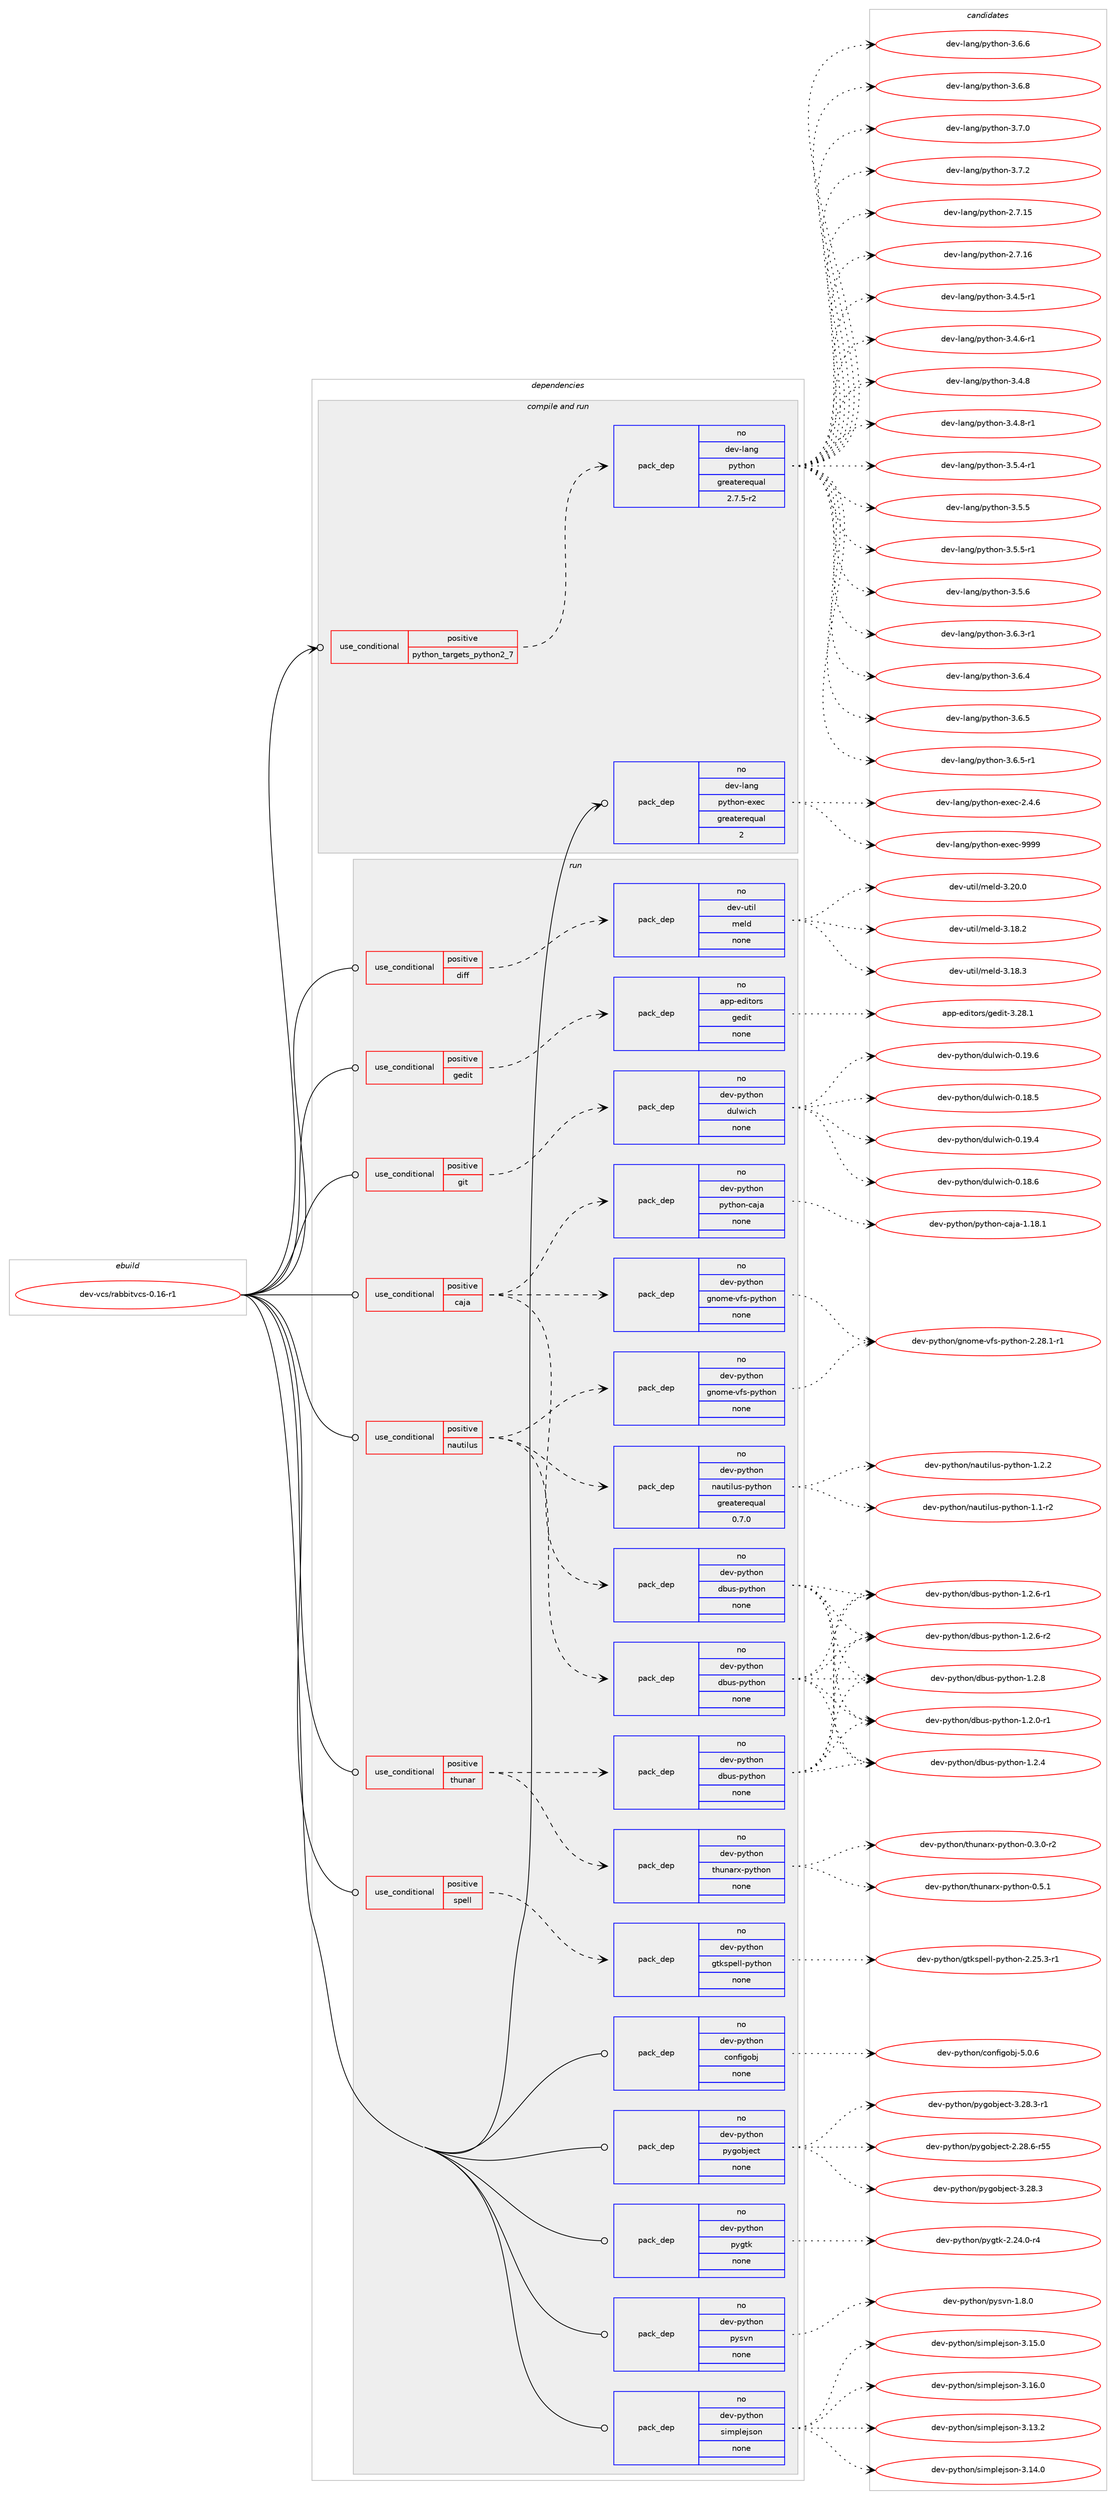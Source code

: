 digraph prolog {

# *************
# Graph options
# *************

newrank=true;
concentrate=true;
compound=true;
graph [rankdir=LR,fontname=Helvetica,fontsize=10,ranksep=1.5];#, ranksep=2.5, nodesep=0.2];
edge  [arrowhead=vee];
node  [fontname=Helvetica,fontsize=10];

# **********
# The ebuild
# **********

subgraph cluster_leftcol {
color=gray;
rank=same;
label=<<i>ebuild</i>>;
id [label="dev-vcs/rabbitvcs-0.16-r1", color=red, width=4, href="../dev-vcs/rabbitvcs-0.16-r1.svg"];
}

# ****************
# The dependencies
# ****************

subgraph cluster_midcol {
color=gray;
label=<<i>dependencies</i>>;
subgraph cluster_compile {
fillcolor="#eeeeee";
style=filled;
label=<<i>compile</i>>;
}
subgraph cluster_compileandrun {
fillcolor="#eeeeee";
style=filled;
label=<<i>compile and run</i>>;
subgraph cond425772 {
dependency1552312 [label=<<TABLE BORDER="0" CELLBORDER="1" CELLSPACING="0" CELLPADDING="4"><TR><TD ROWSPAN="3" CELLPADDING="10">use_conditional</TD></TR><TR><TD>positive</TD></TR><TR><TD>python_targets_python2_7</TD></TR></TABLE>>, shape=none, color=red];
subgraph pack1102783 {
dependency1552313 [label=<<TABLE BORDER="0" CELLBORDER="1" CELLSPACING="0" CELLPADDING="4" WIDTH="220"><TR><TD ROWSPAN="6" CELLPADDING="30">pack_dep</TD></TR><TR><TD WIDTH="110">no</TD></TR><TR><TD>dev-lang</TD></TR><TR><TD>python</TD></TR><TR><TD>greaterequal</TD></TR><TR><TD>2.7.5-r2</TD></TR></TABLE>>, shape=none, color=blue];
}
dependency1552312:e -> dependency1552313:w [weight=20,style="dashed",arrowhead="vee"];
}
id:e -> dependency1552312:w [weight=20,style="solid",arrowhead="odotvee"];
subgraph pack1102784 {
dependency1552314 [label=<<TABLE BORDER="0" CELLBORDER="1" CELLSPACING="0" CELLPADDING="4" WIDTH="220"><TR><TD ROWSPAN="6" CELLPADDING="30">pack_dep</TD></TR><TR><TD WIDTH="110">no</TD></TR><TR><TD>dev-lang</TD></TR><TR><TD>python-exec</TD></TR><TR><TD>greaterequal</TD></TR><TR><TD>2</TD></TR></TABLE>>, shape=none, color=blue];
}
id:e -> dependency1552314:w [weight=20,style="solid",arrowhead="odotvee"];
}
subgraph cluster_run {
fillcolor="#eeeeee";
style=filled;
label=<<i>run</i>>;
subgraph cond425773 {
dependency1552315 [label=<<TABLE BORDER="0" CELLBORDER="1" CELLSPACING="0" CELLPADDING="4"><TR><TD ROWSPAN="3" CELLPADDING="10">use_conditional</TD></TR><TR><TD>positive</TD></TR><TR><TD>caja</TD></TR></TABLE>>, shape=none, color=red];
subgraph pack1102785 {
dependency1552316 [label=<<TABLE BORDER="0" CELLBORDER="1" CELLSPACING="0" CELLPADDING="4" WIDTH="220"><TR><TD ROWSPAN="6" CELLPADDING="30">pack_dep</TD></TR><TR><TD WIDTH="110">no</TD></TR><TR><TD>dev-python</TD></TR><TR><TD>python-caja</TD></TR><TR><TD>none</TD></TR><TR><TD></TD></TR></TABLE>>, shape=none, color=blue];
}
dependency1552315:e -> dependency1552316:w [weight=20,style="dashed",arrowhead="vee"];
subgraph pack1102786 {
dependency1552317 [label=<<TABLE BORDER="0" CELLBORDER="1" CELLSPACING="0" CELLPADDING="4" WIDTH="220"><TR><TD ROWSPAN="6" CELLPADDING="30">pack_dep</TD></TR><TR><TD WIDTH="110">no</TD></TR><TR><TD>dev-python</TD></TR><TR><TD>dbus-python</TD></TR><TR><TD>none</TD></TR><TR><TD></TD></TR></TABLE>>, shape=none, color=blue];
}
dependency1552315:e -> dependency1552317:w [weight=20,style="dashed",arrowhead="vee"];
subgraph pack1102787 {
dependency1552318 [label=<<TABLE BORDER="0" CELLBORDER="1" CELLSPACING="0" CELLPADDING="4" WIDTH="220"><TR><TD ROWSPAN="6" CELLPADDING="30">pack_dep</TD></TR><TR><TD WIDTH="110">no</TD></TR><TR><TD>dev-python</TD></TR><TR><TD>gnome-vfs-python</TD></TR><TR><TD>none</TD></TR><TR><TD></TD></TR></TABLE>>, shape=none, color=blue];
}
dependency1552315:e -> dependency1552318:w [weight=20,style="dashed",arrowhead="vee"];
}
id:e -> dependency1552315:w [weight=20,style="solid",arrowhead="odot"];
subgraph cond425774 {
dependency1552319 [label=<<TABLE BORDER="0" CELLBORDER="1" CELLSPACING="0" CELLPADDING="4"><TR><TD ROWSPAN="3" CELLPADDING="10">use_conditional</TD></TR><TR><TD>positive</TD></TR><TR><TD>diff</TD></TR></TABLE>>, shape=none, color=red];
subgraph pack1102788 {
dependency1552320 [label=<<TABLE BORDER="0" CELLBORDER="1" CELLSPACING="0" CELLPADDING="4" WIDTH="220"><TR><TD ROWSPAN="6" CELLPADDING="30">pack_dep</TD></TR><TR><TD WIDTH="110">no</TD></TR><TR><TD>dev-util</TD></TR><TR><TD>meld</TD></TR><TR><TD>none</TD></TR><TR><TD></TD></TR></TABLE>>, shape=none, color=blue];
}
dependency1552319:e -> dependency1552320:w [weight=20,style="dashed",arrowhead="vee"];
}
id:e -> dependency1552319:w [weight=20,style="solid",arrowhead="odot"];
subgraph cond425775 {
dependency1552321 [label=<<TABLE BORDER="0" CELLBORDER="1" CELLSPACING="0" CELLPADDING="4"><TR><TD ROWSPAN="3" CELLPADDING="10">use_conditional</TD></TR><TR><TD>positive</TD></TR><TR><TD>gedit</TD></TR></TABLE>>, shape=none, color=red];
subgraph pack1102789 {
dependency1552322 [label=<<TABLE BORDER="0" CELLBORDER="1" CELLSPACING="0" CELLPADDING="4" WIDTH="220"><TR><TD ROWSPAN="6" CELLPADDING="30">pack_dep</TD></TR><TR><TD WIDTH="110">no</TD></TR><TR><TD>app-editors</TD></TR><TR><TD>gedit</TD></TR><TR><TD>none</TD></TR><TR><TD></TD></TR></TABLE>>, shape=none, color=blue];
}
dependency1552321:e -> dependency1552322:w [weight=20,style="dashed",arrowhead="vee"];
}
id:e -> dependency1552321:w [weight=20,style="solid",arrowhead="odot"];
subgraph cond425776 {
dependency1552323 [label=<<TABLE BORDER="0" CELLBORDER="1" CELLSPACING="0" CELLPADDING="4"><TR><TD ROWSPAN="3" CELLPADDING="10">use_conditional</TD></TR><TR><TD>positive</TD></TR><TR><TD>git</TD></TR></TABLE>>, shape=none, color=red];
subgraph pack1102790 {
dependency1552324 [label=<<TABLE BORDER="0" CELLBORDER="1" CELLSPACING="0" CELLPADDING="4" WIDTH="220"><TR><TD ROWSPAN="6" CELLPADDING="30">pack_dep</TD></TR><TR><TD WIDTH="110">no</TD></TR><TR><TD>dev-python</TD></TR><TR><TD>dulwich</TD></TR><TR><TD>none</TD></TR><TR><TD></TD></TR></TABLE>>, shape=none, color=blue];
}
dependency1552323:e -> dependency1552324:w [weight=20,style="dashed",arrowhead="vee"];
}
id:e -> dependency1552323:w [weight=20,style="solid",arrowhead="odot"];
subgraph cond425777 {
dependency1552325 [label=<<TABLE BORDER="0" CELLBORDER="1" CELLSPACING="0" CELLPADDING="4"><TR><TD ROWSPAN="3" CELLPADDING="10">use_conditional</TD></TR><TR><TD>positive</TD></TR><TR><TD>nautilus</TD></TR></TABLE>>, shape=none, color=red];
subgraph pack1102791 {
dependency1552326 [label=<<TABLE BORDER="0" CELLBORDER="1" CELLSPACING="0" CELLPADDING="4" WIDTH="220"><TR><TD ROWSPAN="6" CELLPADDING="30">pack_dep</TD></TR><TR><TD WIDTH="110">no</TD></TR><TR><TD>dev-python</TD></TR><TR><TD>nautilus-python</TD></TR><TR><TD>greaterequal</TD></TR><TR><TD>0.7.0</TD></TR></TABLE>>, shape=none, color=blue];
}
dependency1552325:e -> dependency1552326:w [weight=20,style="dashed",arrowhead="vee"];
subgraph pack1102792 {
dependency1552327 [label=<<TABLE BORDER="0" CELLBORDER="1" CELLSPACING="0" CELLPADDING="4" WIDTH="220"><TR><TD ROWSPAN="6" CELLPADDING="30">pack_dep</TD></TR><TR><TD WIDTH="110">no</TD></TR><TR><TD>dev-python</TD></TR><TR><TD>dbus-python</TD></TR><TR><TD>none</TD></TR><TR><TD></TD></TR></TABLE>>, shape=none, color=blue];
}
dependency1552325:e -> dependency1552327:w [weight=20,style="dashed",arrowhead="vee"];
subgraph pack1102793 {
dependency1552328 [label=<<TABLE BORDER="0" CELLBORDER="1" CELLSPACING="0" CELLPADDING="4" WIDTH="220"><TR><TD ROWSPAN="6" CELLPADDING="30">pack_dep</TD></TR><TR><TD WIDTH="110">no</TD></TR><TR><TD>dev-python</TD></TR><TR><TD>gnome-vfs-python</TD></TR><TR><TD>none</TD></TR><TR><TD></TD></TR></TABLE>>, shape=none, color=blue];
}
dependency1552325:e -> dependency1552328:w [weight=20,style="dashed",arrowhead="vee"];
}
id:e -> dependency1552325:w [weight=20,style="solid",arrowhead="odot"];
subgraph cond425778 {
dependency1552329 [label=<<TABLE BORDER="0" CELLBORDER="1" CELLSPACING="0" CELLPADDING="4"><TR><TD ROWSPAN="3" CELLPADDING="10">use_conditional</TD></TR><TR><TD>positive</TD></TR><TR><TD>spell</TD></TR></TABLE>>, shape=none, color=red];
subgraph pack1102794 {
dependency1552330 [label=<<TABLE BORDER="0" CELLBORDER="1" CELLSPACING="0" CELLPADDING="4" WIDTH="220"><TR><TD ROWSPAN="6" CELLPADDING="30">pack_dep</TD></TR><TR><TD WIDTH="110">no</TD></TR><TR><TD>dev-python</TD></TR><TR><TD>gtkspell-python</TD></TR><TR><TD>none</TD></TR><TR><TD></TD></TR></TABLE>>, shape=none, color=blue];
}
dependency1552329:e -> dependency1552330:w [weight=20,style="dashed",arrowhead="vee"];
}
id:e -> dependency1552329:w [weight=20,style="solid",arrowhead="odot"];
subgraph cond425779 {
dependency1552331 [label=<<TABLE BORDER="0" CELLBORDER="1" CELLSPACING="0" CELLPADDING="4"><TR><TD ROWSPAN="3" CELLPADDING="10">use_conditional</TD></TR><TR><TD>positive</TD></TR><TR><TD>thunar</TD></TR></TABLE>>, shape=none, color=red];
subgraph pack1102795 {
dependency1552332 [label=<<TABLE BORDER="0" CELLBORDER="1" CELLSPACING="0" CELLPADDING="4" WIDTH="220"><TR><TD ROWSPAN="6" CELLPADDING="30">pack_dep</TD></TR><TR><TD WIDTH="110">no</TD></TR><TR><TD>dev-python</TD></TR><TR><TD>thunarx-python</TD></TR><TR><TD>none</TD></TR><TR><TD></TD></TR></TABLE>>, shape=none, color=blue];
}
dependency1552331:e -> dependency1552332:w [weight=20,style="dashed",arrowhead="vee"];
subgraph pack1102796 {
dependency1552333 [label=<<TABLE BORDER="0" CELLBORDER="1" CELLSPACING="0" CELLPADDING="4" WIDTH="220"><TR><TD ROWSPAN="6" CELLPADDING="30">pack_dep</TD></TR><TR><TD WIDTH="110">no</TD></TR><TR><TD>dev-python</TD></TR><TR><TD>dbus-python</TD></TR><TR><TD>none</TD></TR><TR><TD></TD></TR></TABLE>>, shape=none, color=blue];
}
dependency1552331:e -> dependency1552333:w [weight=20,style="dashed",arrowhead="vee"];
}
id:e -> dependency1552331:w [weight=20,style="solid",arrowhead="odot"];
subgraph pack1102797 {
dependency1552334 [label=<<TABLE BORDER="0" CELLBORDER="1" CELLSPACING="0" CELLPADDING="4" WIDTH="220"><TR><TD ROWSPAN="6" CELLPADDING="30">pack_dep</TD></TR><TR><TD WIDTH="110">no</TD></TR><TR><TD>dev-python</TD></TR><TR><TD>configobj</TD></TR><TR><TD>none</TD></TR><TR><TD></TD></TR></TABLE>>, shape=none, color=blue];
}
id:e -> dependency1552334:w [weight=20,style="solid",arrowhead="odot"];
subgraph pack1102798 {
dependency1552335 [label=<<TABLE BORDER="0" CELLBORDER="1" CELLSPACING="0" CELLPADDING="4" WIDTH="220"><TR><TD ROWSPAN="6" CELLPADDING="30">pack_dep</TD></TR><TR><TD WIDTH="110">no</TD></TR><TR><TD>dev-python</TD></TR><TR><TD>pygobject</TD></TR><TR><TD>none</TD></TR><TR><TD></TD></TR></TABLE>>, shape=none, color=blue];
}
id:e -> dependency1552335:w [weight=20,style="solid",arrowhead="odot"];
subgraph pack1102799 {
dependency1552336 [label=<<TABLE BORDER="0" CELLBORDER="1" CELLSPACING="0" CELLPADDING="4" WIDTH="220"><TR><TD ROWSPAN="6" CELLPADDING="30">pack_dep</TD></TR><TR><TD WIDTH="110">no</TD></TR><TR><TD>dev-python</TD></TR><TR><TD>pygtk</TD></TR><TR><TD>none</TD></TR><TR><TD></TD></TR></TABLE>>, shape=none, color=blue];
}
id:e -> dependency1552336:w [weight=20,style="solid",arrowhead="odot"];
subgraph pack1102800 {
dependency1552337 [label=<<TABLE BORDER="0" CELLBORDER="1" CELLSPACING="0" CELLPADDING="4" WIDTH="220"><TR><TD ROWSPAN="6" CELLPADDING="30">pack_dep</TD></TR><TR><TD WIDTH="110">no</TD></TR><TR><TD>dev-python</TD></TR><TR><TD>pysvn</TD></TR><TR><TD>none</TD></TR><TR><TD></TD></TR></TABLE>>, shape=none, color=blue];
}
id:e -> dependency1552337:w [weight=20,style="solid",arrowhead="odot"];
subgraph pack1102801 {
dependency1552338 [label=<<TABLE BORDER="0" CELLBORDER="1" CELLSPACING="0" CELLPADDING="4" WIDTH="220"><TR><TD ROWSPAN="6" CELLPADDING="30">pack_dep</TD></TR><TR><TD WIDTH="110">no</TD></TR><TR><TD>dev-python</TD></TR><TR><TD>simplejson</TD></TR><TR><TD>none</TD></TR><TR><TD></TD></TR></TABLE>>, shape=none, color=blue];
}
id:e -> dependency1552338:w [weight=20,style="solid",arrowhead="odot"];
}
}

# **************
# The candidates
# **************

subgraph cluster_choices {
rank=same;
color=gray;
label=<<i>candidates</i>>;

subgraph choice1102783 {
color=black;
nodesep=1;
choice10010111845108971101034711212111610411111045504655464953 [label="dev-lang/python-2.7.15", color=red, width=4,href="../dev-lang/python-2.7.15.svg"];
choice10010111845108971101034711212111610411111045504655464954 [label="dev-lang/python-2.7.16", color=red, width=4,href="../dev-lang/python-2.7.16.svg"];
choice1001011184510897110103471121211161041111104551465246534511449 [label="dev-lang/python-3.4.5-r1", color=red, width=4,href="../dev-lang/python-3.4.5-r1.svg"];
choice1001011184510897110103471121211161041111104551465246544511449 [label="dev-lang/python-3.4.6-r1", color=red, width=4,href="../dev-lang/python-3.4.6-r1.svg"];
choice100101118451089711010347112121116104111110455146524656 [label="dev-lang/python-3.4.8", color=red, width=4,href="../dev-lang/python-3.4.8.svg"];
choice1001011184510897110103471121211161041111104551465246564511449 [label="dev-lang/python-3.4.8-r1", color=red, width=4,href="../dev-lang/python-3.4.8-r1.svg"];
choice1001011184510897110103471121211161041111104551465346524511449 [label="dev-lang/python-3.5.4-r1", color=red, width=4,href="../dev-lang/python-3.5.4-r1.svg"];
choice100101118451089711010347112121116104111110455146534653 [label="dev-lang/python-3.5.5", color=red, width=4,href="../dev-lang/python-3.5.5.svg"];
choice1001011184510897110103471121211161041111104551465346534511449 [label="dev-lang/python-3.5.5-r1", color=red, width=4,href="../dev-lang/python-3.5.5-r1.svg"];
choice100101118451089711010347112121116104111110455146534654 [label="dev-lang/python-3.5.6", color=red, width=4,href="../dev-lang/python-3.5.6.svg"];
choice1001011184510897110103471121211161041111104551465446514511449 [label="dev-lang/python-3.6.3-r1", color=red, width=4,href="../dev-lang/python-3.6.3-r1.svg"];
choice100101118451089711010347112121116104111110455146544652 [label="dev-lang/python-3.6.4", color=red, width=4,href="../dev-lang/python-3.6.4.svg"];
choice100101118451089711010347112121116104111110455146544653 [label="dev-lang/python-3.6.5", color=red, width=4,href="../dev-lang/python-3.6.5.svg"];
choice1001011184510897110103471121211161041111104551465446534511449 [label="dev-lang/python-3.6.5-r1", color=red, width=4,href="../dev-lang/python-3.6.5-r1.svg"];
choice100101118451089711010347112121116104111110455146544654 [label="dev-lang/python-3.6.6", color=red, width=4,href="../dev-lang/python-3.6.6.svg"];
choice100101118451089711010347112121116104111110455146544656 [label="dev-lang/python-3.6.8", color=red, width=4,href="../dev-lang/python-3.6.8.svg"];
choice100101118451089711010347112121116104111110455146554648 [label="dev-lang/python-3.7.0", color=red, width=4,href="../dev-lang/python-3.7.0.svg"];
choice100101118451089711010347112121116104111110455146554650 [label="dev-lang/python-3.7.2", color=red, width=4,href="../dev-lang/python-3.7.2.svg"];
dependency1552313:e -> choice10010111845108971101034711212111610411111045504655464953:w [style=dotted,weight="100"];
dependency1552313:e -> choice10010111845108971101034711212111610411111045504655464954:w [style=dotted,weight="100"];
dependency1552313:e -> choice1001011184510897110103471121211161041111104551465246534511449:w [style=dotted,weight="100"];
dependency1552313:e -> choice1001011184510897110103471121211161041111104551465246544511449:w [style=dotted,weight="100"];
dependency1552313:e -> choice100101118451089711010347112121116104111110455146524656:w [style=dotted,weight="100"];
dependency1552313:e -> choice1001011184510897110103471121211161041111104551465246564511449:w [style=dotted,weight="100"];
dependency1552313:e -> choice1001011184510897110103471121211161041111104551465346524511449:w [style=dotted,weight="100"];
dependency1552313:e -> choice100101118451089711010347112121116104111110455146534653:w [style=dotted,weight="100"];
dependency1552313:e -> choice1001011184510897110103471121211161041111104551465346534511449:w [style=dotted,weight="100"];
dependency1552313:e -> choice100101118451089711010347112121116104111110455146534654:w [style=dotted,weight="100"];
dependency1552313:e -> choice1001011184510897110103471121211161041111104551465446514511449:w [style=dotted,weight="100"];
dependency1552313:e -> choice100101118451089711010347112121116104111110455146544652:w [style=dotted,weight="100"];
dependency1552313:e -> choice100101118451089711010347112121116104111110455146544653:w [style=dotted,weight="100"];
dependency1552313:e -> choice1001011184510897110103471121211161041111104551465446534511449:w [style=dotted,weight="100"];
dependency1552313:e -> choice100101118451089711010347112121116104111110455146544654:w [style=dotted,weight="100"];
dependency1552313:e -> choice100101118451089711010347112121116104111110455146544656:w [style=dotted,weight="100"];
dependency1552313:e -> choice100101118451089711010347112121116104111110455146554648:w [style=dotted,weight="100"];
dependency1552313:e -> choice100101118451089711010347112121116104111110455146554650:w [style=dotted,weight="100"];
}
subgraph choice1102784 {
color=black;
nodesep=1;
choice1001011184510897110103471121211161041111104510112010199455046524654 [label="dev-lang/python-exec-2.4.6", color=red, width=4,href="../dev-lang/python-exec-2.4.6.svg"];
choice10010111845108971101034711212111610411111045101120101994557575757 [label="dev-lang/python-exec-9999", color=red, width=4,href="../dev-lang/python-exec-9999.svg"];
dependency1552314:e -> choice1001011184510897110103471121211161041111104510112010199455046524654:w [style=dotted,weight="100"];
dependency1552314:e -> choice10010111845108971101034711212111610411111045101120101994557575757:w [style=dotted,weight="100"];
}
subgraph choice1102785 {
color=black;
nodesep=1;
choice10010111845112121116104111110471121211161041111104599971069745494649564649 [label="dev-python/python-caja-1.18.1", color=red, width=4,href="../dev-python/python-caja-1.18.1.svg"];
dependency1552316:e -> choice10010111845112121116104111110471121211161041111104599971069745494649564649:w [style=dotted,weight="100"];
}
subgraph choice1102786 {
color=black;
nodesep=1;
choice100101118451121211161041111104710098117115451121211161041111104549465046484511449 [label="dev-python/dbus-python-1.2.0-r1", color=red, width=4,href="../dev-python/dbus-python-1.2.0-r1.svg"];
choice10010111845112121116104111110471009811711545112121116104111110454946504652 [label="dev-python/dbus-python-1.2.4", color=red, width=4,href="../dev-python/dbus-python-1.2.4.svg"];
choice100101118451121211161041111104710098117115451121211161041111104549465046544511449 [label="dev-python/dbus-python-1.2.6-r1", color=red, width=4,href="../dev-python/dbus-python-1.2.6-r1.svg"];
choice100101118451121211161041111104710098117115451121211161041111104549465046544511450 [label="dev-python/dbus-python-1.2.6-r2", color=red, width=4,href="../dev-python/dbus-python-1.2.6-r2.svg"];
choice10010111845112121116104111110471009811711545112121116104111110454946504656 [label="dev-python/dbus-python-1.2.8", color=red, width=4,href="../dev-python/dbus-python-1.2.8.svg"];
dependency1552317:e -> choice100101118451121211161041111104710098117115451121211161041111104549465046484511449:w [style=dotted,weight="100"];
dependency1552317:e -> choice10010111845112121116104111110471009811711545112121116104111110454946504652:w [style=dotted,weight="100"];
dependency1552317:e -> choice100101118451121211161041111104710098117115451121211161041111104549465046544511449:w [style=dotted,weight="100"];
dependency1552317:e -> choice100101118451121211161041111104710098117115451121211161041111104549465046544511450:w [style=dotted,weight="100"];
dependency1552317:e -> choice10010111845112121116104111110471009811711545112121116104111110454946504656:w [style=dotted,weight="100"];
}
subgraph choice1102787 {
color=black;
nodesep=1;
choice10010111845112121116104111110471031101111091014511810211545112121116104111110455046505646494511449 [label="dev-python/gnome-vfs-python-2.28.1-r1", color=red, width=4,href="../dev-python/gnome-vfs-python-2.28.1-r1.svg"];
dependency1552318:e -> choice10010111845112121116104111110471031101111091014511810211545112121116104111110455046505646494511449:w [style=dotted,weight="100"];
}
subgraph choice1102788 {
color=black;
nodesep=1;
choice100101118451171161051084710910110810045514649564650 [label="dev-util/meld-3.18.2", color=red, width=4,href="../dev-util/meld-3.18.2.svg"];
choice100101118451171161051084710910110810045514649564651 [label="dev-util/meld-3.18.3", color=red, width=4,href="../dev-util/meld-3.18.3.svg"];
choice100101118451171161051084710910110810045514650484648 [label="dev-util/meld-3.20.0", color=red, width=4,href="../dev-util/meld-3.20.0.svg"];
dependency1552320:e -> choice100101118451171161051084710910110810045514649564650:w [style=dotted,weight="100"];
dependency1552320:e -> choice100101118451171161051084710910110810045514649564651:w [style=dotted,weight="100"];
dependency1552320:e -> choice100101118451171161051084710910110810045514650484648:w [style=dotted,weight="100"];
}
subgraph choice1102789 {
color=black;
nodesep=1;
choice97112112451011001051161111141154710310110010511645514650564649 [label="app-editors/gedit-3.28.1", color=red, width=4,href="../app-editors/gedit-3.28.1.svg"];
dependency1552322:e -> choice97112112451011001051161111141154710310110010511645514650564649:w [style=dotted,weight="100"];
}
subgraph choice1102790 {
color=black;
nodesep=1;
choice10010111845112121116104111110471001171081191059910445484649564653 [label="dev-python/dulwich-0.18.5", color=red, width=4,href="../dev-python/dulwich-0.18.5.svg"];
choice10010111845112121116104111110471001171081191059910445484649564654 [label="dev-python/dulwich-0.18.6", color=red, width=4,href="../dev-python/dulwich-0.18.6.svg"];
choice10010111845112121116104111110471001171081191059910445484649574652 [label="dev-python/dulwich-0.19.4", color=red, width=4,href="../dev-python/dulwich-0.19.4.svg"];
choice10010111845112121116104111110471001171081191059910445484649574654 [label="dev-python/dulwich-0.19.6", color=red, width=4,href="../dev-python/dulwich-0.19.6.svg"];
dependency1552324:e -> choice10010111845112121116104111110471001171081191059910445484649564653:w [style=dotted,weight="100"];
dependency1552324:e -> choice10010111845112121116104111110471001171081191059910445484649564654:w [style=dotted,weight="100"];
dependency1552324:e -> choice10010111845112121116104111110471001171081191059910445484649574652:w [style=dotted,weight="100"];
dependency1552324:e -> choice10010111845112121116104111110471001171081191059910445484649574654:w [style=dotted,weight="100"];
}
subgraph choice1102791 {
color=black;
nodesep=1;
choice10010111845112121116104111110471109711711610510811711545112121116104111110454946494511450 [label="dev-python/nautilus-python-1.1-r2", color=red, width=4,href="../dev-python/nautilus-python-1.1-r2.svg"];
choice10010111845112121116104111110471109711711610510811711545112121116104111110454946504650 [label="dev-python/nautilus-python-1.2.2", color=red, width=4,href="../dev-python/nautilus-python-1.2.2.svg"];
dependency1552326:e -> choice10010111845112121116104111110471109711711610510811711545112121116104111110454946494511450:w [style=dotted,weight="100"];
dependency1552326:e -> choice10010111845112121116104111110471109711711610510811711545112121116104111110454946504650:w [style=dotted,weight="100"];
}
subgraph choice1102792 {
color=black;
nodesep=1;
choice100101118451121211161041111104710098117115451121211161041111104549465046484511449 [label="dev-python/dbus-python-1.2.0-r1", color=red, width=4,href="../dev-python/dbus-python-1.2.0-r1.svg"];
choice10010111845112121116104111110471009811711545112121116104111110454946504652 [label="dev-python/dbus-python-1.2.4", color=red, width=4,href="../dev-python/dbus-python-1.2.4.svg"];
choice100101118451121211161041111104710098117115451121211161041111104549465046544511449 [label="dev-python/dbus-python-1.2.6-r1", color=red, width=4,href="../dev-python/dbus-python-1.2.6-r1.svg"];
choice100101118451121211161041111104710098117115451121211161041111104549465046544511450 [label="dev-python/dbus-python-1.2.6-r2", color=red, width=4,href="../dev-python/dbus-python-1.2.6-r2.svg"];
choice10010111845112121116104111110471009811711545112121116104111110454946504656 [label="dev-python/dbus-python-1.2.8", color=red, width=4,href="../dev-python/dbus-python-1.2.8.svg"];
dependency1552327:e -> choice100101118451121211161041111104710098117115451121211161041111104549465046484511449:w [style=dotted,weight="100"];
dependency1552327:e -> choice10010111845112121116104111110471009811711545112121116104111110454946504652:w [style=dotted,weight="100"];
dependency1552327:e -> choice100101118451121211161041111104710098117115451121211161041111104549465046544511449:w [style=dotted,weight="100"];
dependency1552327:e -> choice100101118451121211161041111104710098117115451121211161041111104549465046544511450:w [style=dotted,weight="100"];
dependency1552327:e -> choice10010111845112121116104111110471009811711545112121116104111110454946504656:w [style=dotted,weight="100"];
}
subgraph choice1102793 {
color=black;
nodesep=1;
choice10010111845112121116104111110471031101111091014511810211545112121116104111110455046505646494511449 [label="dev-python/gnome-vfs-python-2.28.1-r1", color=red, width=4,href="../dev-python/gnome-vfs-python-2.28.1-r1.svg"];
dependency1552328:e -> choice10010111845112121116104111110471031101111091014511810211545112121116104111110455046505646494511449:w [style=dotted,weight="100"];
}
subgraph choice1102794 {
color=black;
nodesep=1;
choice100101118451121211161041111104710311610711511210110810845112121116104111110455046505346514511449 [label="dev-python/gtkspell-python-2.25.3-r1", color=red, width=4,href="../dev-python/gtkspell-python-2.25.3-r1.svg"];
dependency1552330:e -> choice100101118451121211161041111104710311610711511210110810845112121116104111110455046505346514511449:w [style=dotted,weight="100"];
}
subgraph choice1102795 {
color=black;
nodesep=1;
choice100101118451121211161041111104711610411711097114120451121211161041111104548465146484511450 [label="dev-python/thunarx-python-0.3.0-r2", color=red, width=4,href="../dev-python/thunarx-python-0.3.0-r2.svg"];
choice10010111845112121116104111110471161041171109711412045112121116104111110454846534649 [label="dev-python/thunarx-python-0.5.1", color=red, width=4,href="../dev-python/thunarx-python-0.5.1.svg"];
dependency1552332:e -> choice100101118451121211161041111104711610411711097114120451121211161041111104548465146484511450:w [style=dotted,weight="100"];
dependency1552332:e -> choice10010111845112121116104111110471161041171109711412045112121116104111110454846534649:w [style=dotted,weight="100"];
}
subgraph choice1102796 {
color=black;
nodesep=1;
choice100101118451121211161041111104710098117115451121211161041111104549465046484511449 [label="dev-python/dbus-python-1.2.0-r1", color=red, width=4,href="../dev-python/dbus-python-1.2.0-r1.svg"];
choice10010111845112121116104111110471009811711545112121116104111110454946504652 [label="dev-python/dbus-python-1.2.4", color=red, width=4,href="../dev-python/dbus-python-1.2.4.svg"];
choice100101118451121211161041111104710098117115451121211161041111104549465046544511449 [label="dev-python/dbus-python-1.2.6-r1", color=red, width=4,href="../dev-python/dbus-python-1.2.6-r1.svg"];
choice100101118451121211161041111104710098117115451121211161041111104549465046544511450 [label="dev-python/dbus-python-1.2.6-r2", color=red, width=4,href="../dev-python/dbus-python-1.2.6-r2.svg"];
choice10010111845112121116104111110471009811711545112121116104111110454946504656 [label="dev-python/dbus-python-1.2.8", color=red, width=4,href="../dev-python/dbus-python-1.2.8.svg"];
dependency1552333:e -> choice100101118451121211161041111104710098117115451121211161041111104549465046484511449:w [style=dotted,weight="100"];
dependency1552333:e -> choice10010111845112121116104111110471009811711545112121116104111110454946504652:w [style=dotted,weight="100"];
dependency1552333:e -> choice100101118451121211161041111104710098117115451121211161041111104549465046544511449:w [style=dotted,weight="100"];
dependency1552333:e -> choice100101118451121211161041111104710098117115451121211161041111104549465046544511450:w [style=dotted,weight="100"];
dependency1552333:e -> choice10010111845112121116104111110471009811711545112121116104111110454946504656:w [style=dotted,weight="100"];
}
subgraph choice1102797 {
color=black;
nodesep=1;
choice10010111845112121116104111110479911111010210510311198106455346484654 [label="dev-python/configobj-5.0.6", color=red, width=4,href="../dev-python/configobj-5.0.6.svg"];
dependency1552334:e -> choice10010111845112121116104111110479911111010210510311198106455346484654:w [style=dotted,weight="100"];
}
subgraph choice1102798 {
color=black;
nodesep=1;
choice1001011184511212111610411111047112121103111981061019911645504650564654451145353 [label="dev-python/pygobject-2.28.6-r55", color=red, width=4,href="../dev-python/pygobject-2.28.6-r55.svg"];
choice1001011184511212111610411111047112121103111981061019911645514650564651 [label="dev-python/pygobject-3.28.3", color=red, width=4,href="../dev-python/pygobject-3.28.3.svg"];
choice10010111845112121116104111110471121211031119810610199116455146505646514511449 [label="dev-python/pygobject-3.28.3-r1", color=red, width=4,href="../dev-python/pygobject-3.28.3-r1.svg"];
dependency1552335:e -> choice1001011184511212111610411111047112121103111981061019911645504650564654451145353:w [style=dotted,weight="100"];
dependency1552335:e -> choice1001011184511212111610411111047112121103111981061019911645514650564651:w [style=dotted,weight="100"];
dependency1552335:e -> choice10010111845112121116104111110471121211031119810610199116455146505646514511449:w [style=dotted,weight="100"];
}
subgraph choice1102799 {
color=black;
nodesep=1;
choice1001011184511212111610411111047112121103116107455046505246484511452 [label="dev-python/pygtk-2.24.0-r4", color=red, width=4,href="../dev-python/pygtk-2.24.0-r4.svg"];
dependency1552336:e -> choice1001011184511212111610411111047112121103116107455046505246484511452:w [style=dotted,weight="100"];
}
subgraph choice1102800 {
color=black;
nodesep=1;
choice1001011184511212111610411111047112121115118110454946564648 [label="dev-python/pysvn-1.8.0", color=red, width=4,href="../dev-python/pysvn-1.8.0.svg"];
dependency1552337:e -> choice1001011184511212111610411111047112121115118110454946564648:w [style=dotted,weight="100"];
}
subgraph choice1102801 {
color=black;
nodesep=1;
choice100101118451121211161041111104711510510911210810110611511111045514649514650 [label="dev-python/simplejson-3.13.2", color=red, width=4,href="../dev-python/simplejson-3.13.2.svg"];
choice100101118451121211161041111104711510510911210810110611511111045514649524648 [label="dev-python/simplejson-3.14.0", color=red, width=4,href="../dev-python/simplejson-3.14.0.svg"];
choice100101118451121211161041111104711510510911210810110611511111045514649534648 [label="dev-python/simplejson-3.15.0", color=red, width=4,href="../dev-python/simplejson-3.15.0.svg"];
choice100101118451121211161041111104711510510911210810110611511111045514649544648 [label="dev-python/simplejson-3.16.0", color=red, width=4,href="../dev-python/simplejson-3.16.0.svg"];
dependency1552338:e -> choice100101118451121211161041111104711510510911210810110611511111045514649514650:w [style=dotted,weight="100"];
dependency1552338:e -> choice100101118451121211161041111104711510510911210810110611511111045514649524648:w [style=dotted,weight="100"];
dependency1552338:e -> choice100101118451121211161041111104711510510911210810110611511111045514649534648:w [style=dotted,weight="100"];
dependency1552338:e -> choice100101118451121211161041111104711510510911210810110611511111045514649544648:w [style=dotted,weight="100"];
}
}

}
